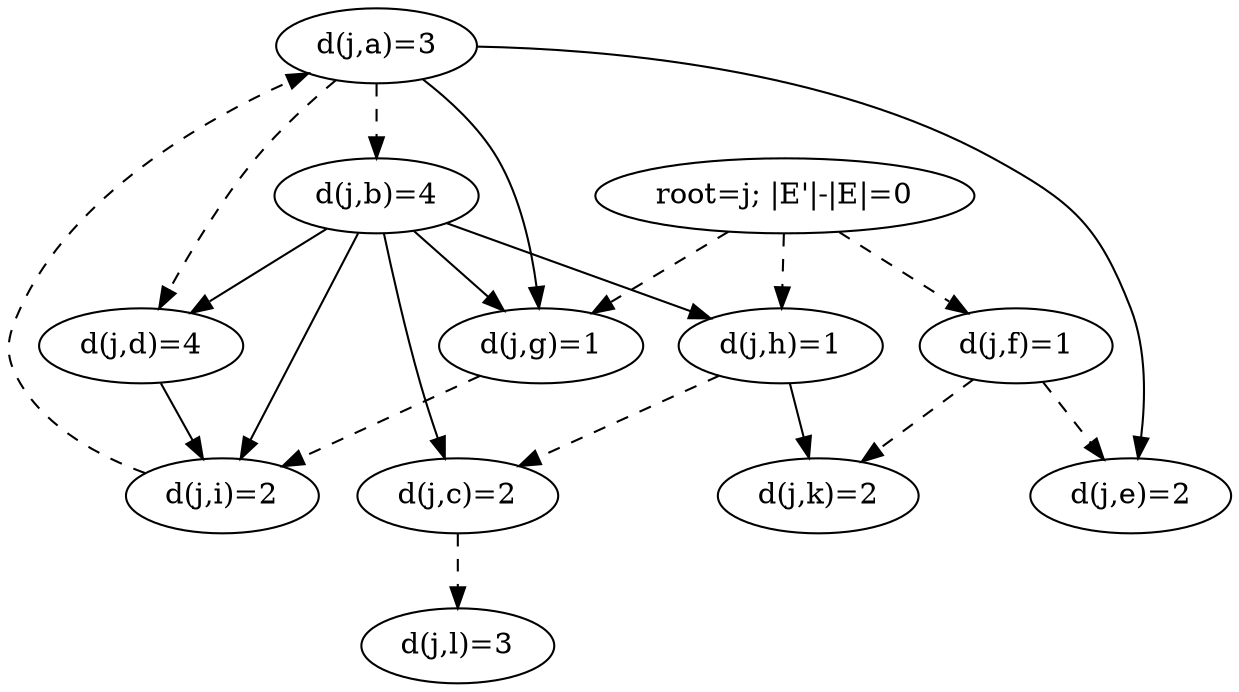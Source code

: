 digraph out {
l [label="d(j,l)=3"];
i [label="d(j,i)=2"];
i -> a [style=dashed];
e [label="d(j,e)=2"];
k [label="d(j,k)=2"];
f [label="d(j,f)=1"];
f -> e [style=dashed];
f -> k [style=dashed];
c [label="d(j,c)=2"];
c -> l [style=dashed];
h [label="d(j,h)=1"];
h -> k;
h -> c [style=dashed];
g [label="d(j,g)=1"];
g -> i [style=dashed];
j [label="root=j; |E'|-|E|=0"];
j -> f [style=dashed];
j -> h [style=dashed];
j -> g [style=dashed];
b [label="d(j,b)=4"];
b -> h;
b -> g;
b -> c;
b -> i;
b -> d;
d [label="d(j,d)=4"];
d -> i;
a [label="d(j,a)=3"];
a -> e;
a -> g;
a -> b [style=dashed];
a -> d [style=dashed];
}
